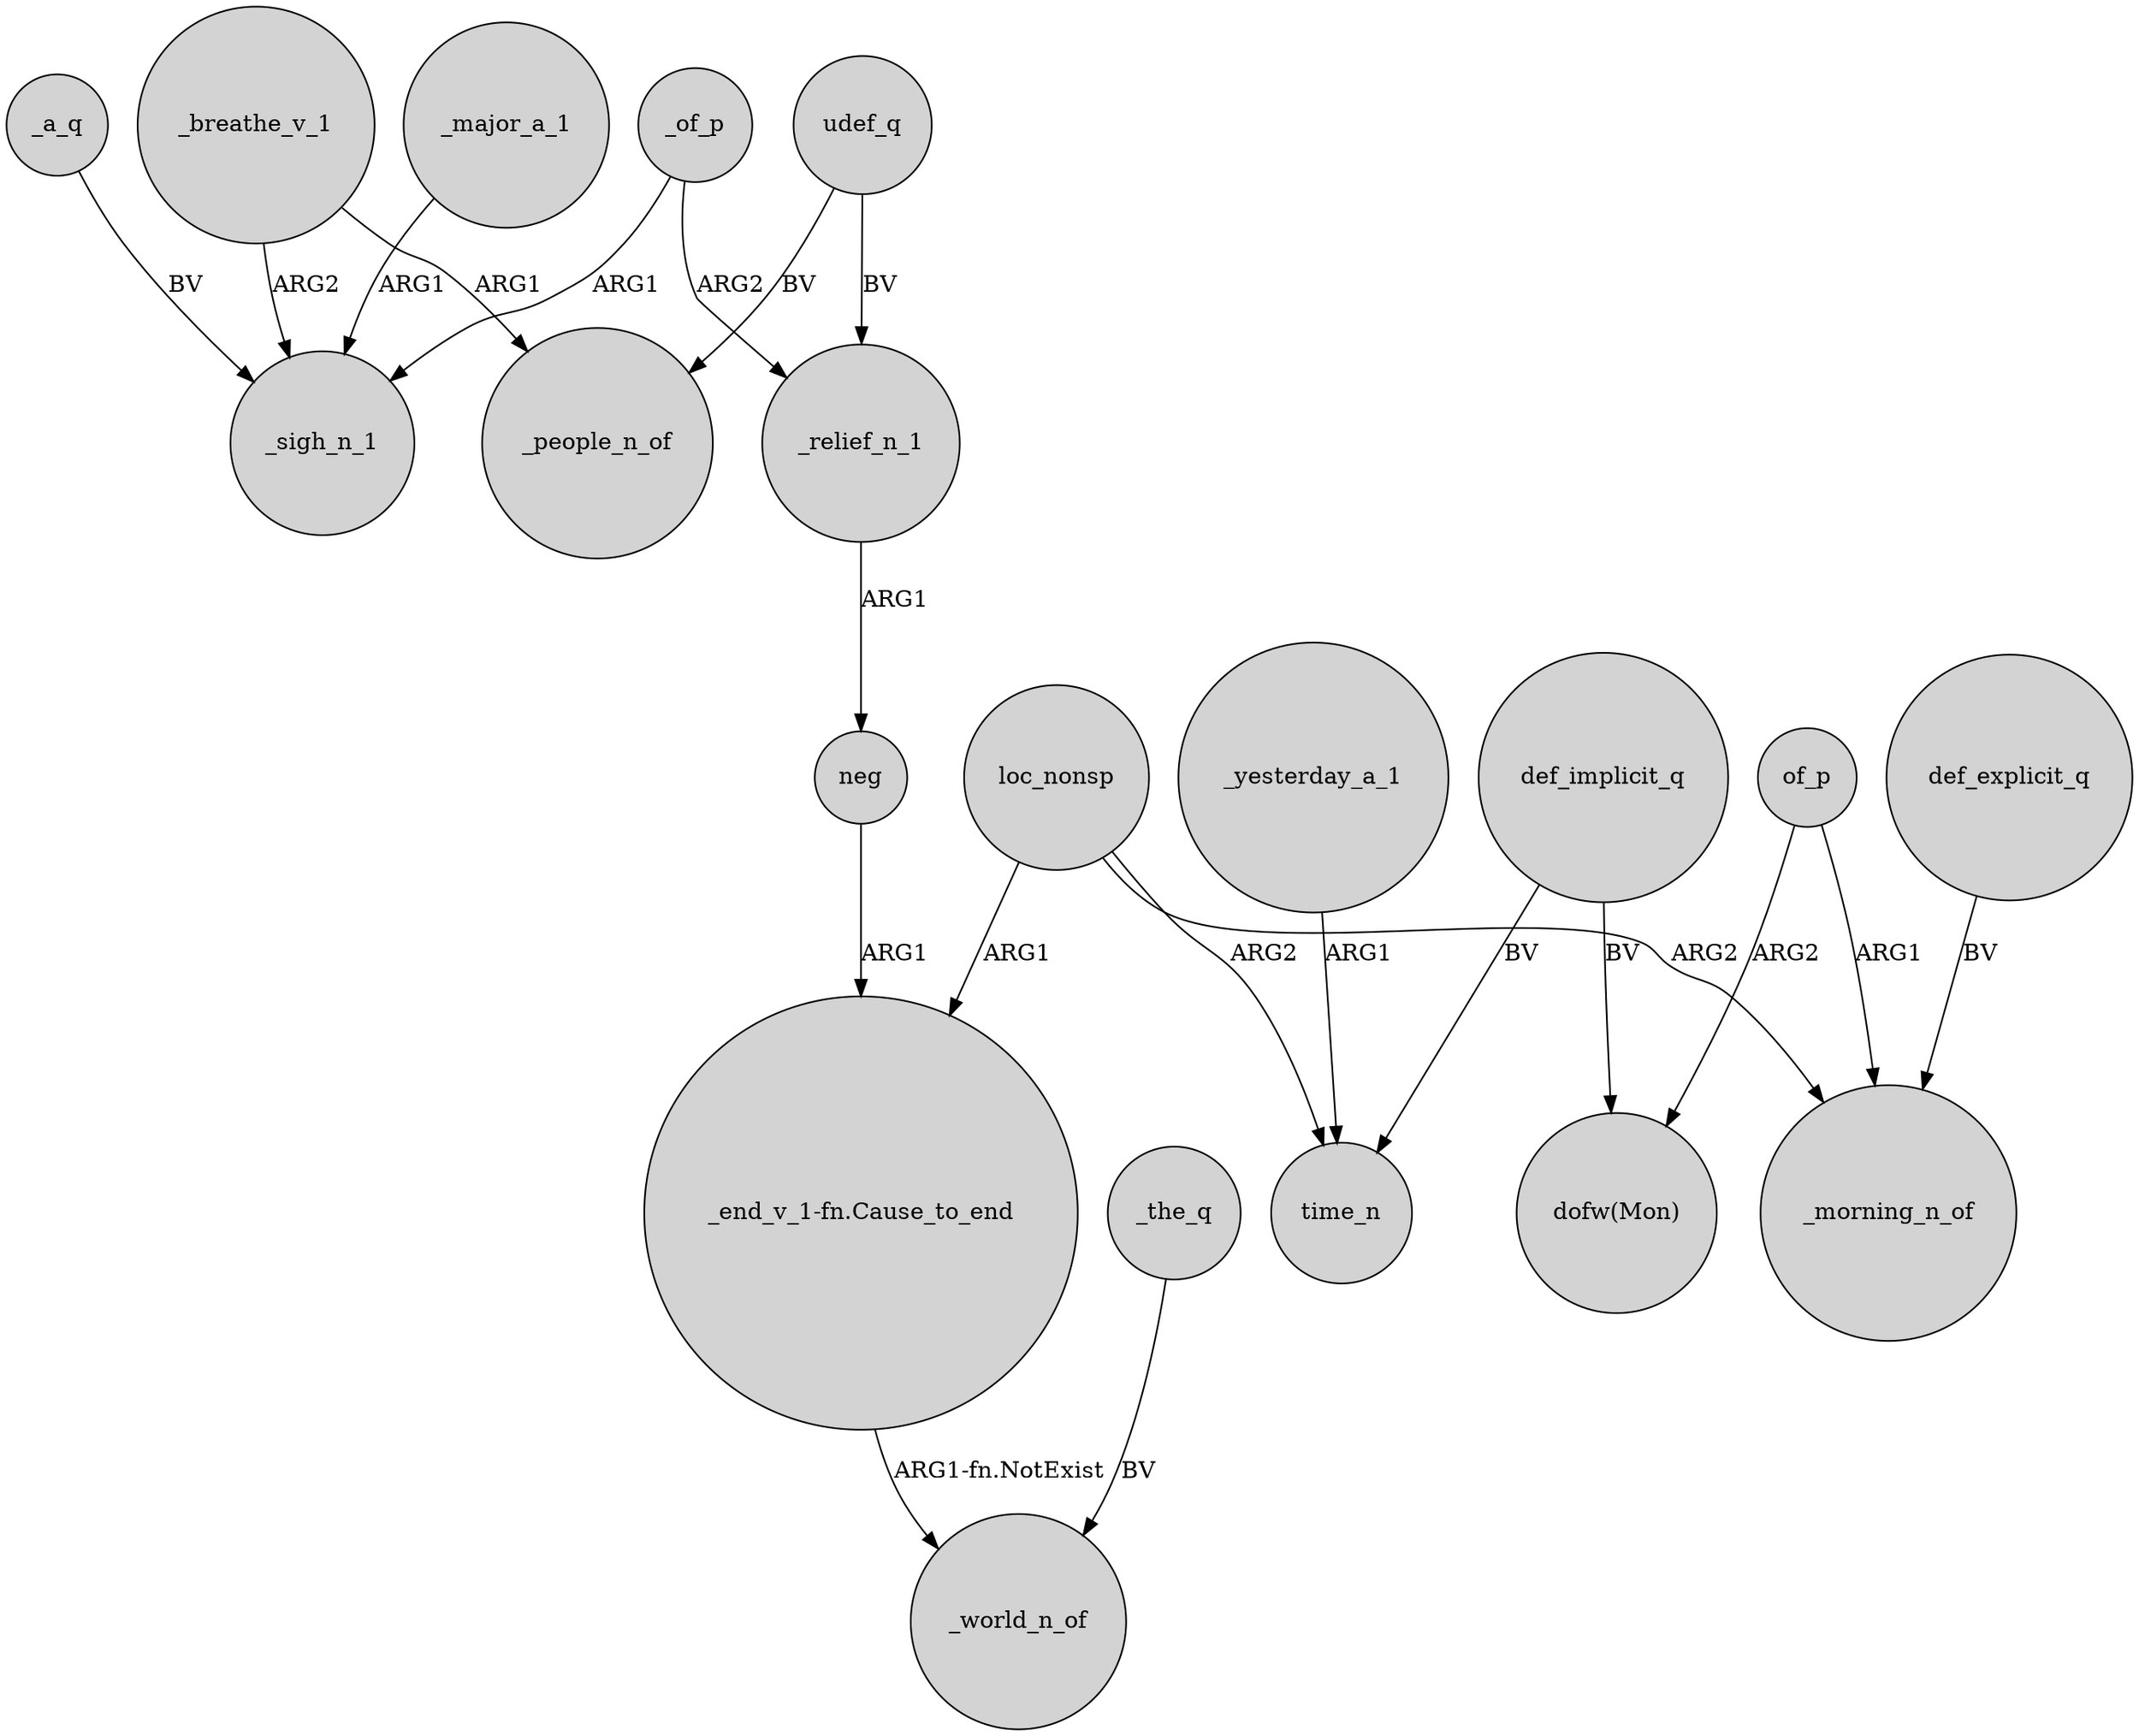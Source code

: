 digraph {
	node [shape=circle style=filled]
	_of_p -> _sigh_n_1 [label=ARG1]
	_yesterday_a_1 -> time_n [label=ARG1]
	loc_nonsp -> _morning_n_of [label=ARG2]
	_a_q -> _sigh_n_1 [label=BV]
	loc_nonsp -> time_n [label=ARG2]
	udef_q -> _relief_n_1 [label=BV]
	of_p -> "dofw(Mon)" [label=ARG2]
	udef_q -> _people_n_of [label=BV]
	_major_a_1 -> _sigh_n_1 [label=ARG1]
	def_implicit_q -> "dofw(Mon)" [label=BV]
	"_end_v_1-fn.Cause_to_end" -> _world_n_of [label="ARG1-fn.NotExist"]
	neg -> "_end_v_1-fn.Cause_to_end" [label=ARG1]
	loc_nonsp -> "_end_v_1-fn.Cause_to_end" [label=ARG1]
	def_explicit_q -> _morning_n_of [label=BV]
	_breathe_v_1 -> _people_n_of [label=ARG1]
	_of_p -> _relief_n_1 [label=ARG2]
	_relief_n_1 -> neg [label=ARG1]
	of_p -> _morning_n_of [label=ARG1]
	_the_q -> _world_n_of [label=BV]
	def_implicit_q -> time_n [label=BV]
	_breathe_v_1 -> _sigh_n_1 [label=ARG2]
}
